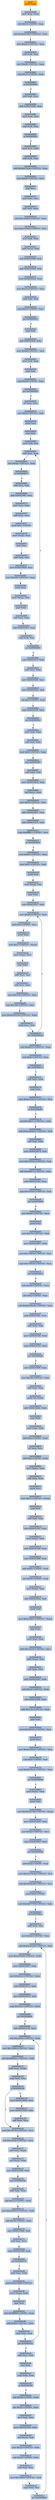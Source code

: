 digraph G {
node[shape=rectangle,style=filled,fillcolor=lightsteelblue,color=lightsteelblue]
bgcolor="transparent"
a0x0040d8d7pushl_ebp[label="start\npushl %ebp",color="lightgrey",fillcolor="orange"];
a0x0040d8d8movl_esp_ebp[label="0x0040d8d8\nmovl %esp, %ebp"];
a0x0040d8dasubl_0x52UINT8_esp[label="0x0040d8da\nsubl $0x52<UINT8>, %esp"];
a0x0040d8ddsubl_0x4eb37d67UINT32_ecx[label="0x0040d8dd\nsubl $0x4eb37d67<UINT32>, %ecx"];
a0x0040d8e3movl_0xebUINT32_eax[label="0x0040d8e3\nmovl $0xeb<UINT32>, %eax"];
a0x0040d8e8subl_edi_edi[label="0x0040d8e8\nsubl %edi, %edi"];
a0x0040d8eamovl_0x4fUINT32_eax[label="0x0040d8ea\nmovl $0x4f<UINT32>, %eax"];
a0x0040d8efcmpl_0x3cUINT8_eax[label="0x0040d8ef\ncmpl $0x3c<UINT8>, %eax"];
a0x0040d8f2je_0x0040d8e8[label="0x0040d8f2\nje 0x0040d8e8"];
a0x0040d8f4subl_edi_ecx[label="0x0040d8f4\nsubl %edi, %ecx"];
a0x0040d8f6addl_0x004104db_eax[label="0x0040d8f6\naddl 0x004104db, %eax"];
a0x0040d8fcmovl_eax_ecx[label="0x0040d8fc\nmovl %eax, %ecx"];
a0x0040d8fecmpl_edi_eax[label="0x0040d8fe\ncmpl %edi, %eax"];
a0x0040d900je_0x0040d90c[label="0x0040d900\nje 0x0040d90c"];
a0x0040d902movl_ecx_ebx[label="0x0040d902\nmovl %ecx, %ebx"];
a0x0040d904addl_edi_eax[label="0x0040d904\naddl %edi, %eax"];
a0x0040d906addl_0xd6070c0eUINT32_eax[label="0x0040d906\naddl $0xd6070c0e<UINT32>, %eax"];
a0x0040d90cmovl_0x9fUINT32_ecx[label="0x0040d90c\nmovl $0x9f<UINT32>, %ecx"];
a0x0040d911popl_ecx[label="0x0040d911\npopl %ecx"];
a0x0040d912movl_ecx_ecx[label="0x0040d912\nmovl %ecx, %ecx"];
a0x0040d914subl_edi_ebx[label="0x0040d914\nsubl %edi, %ebx"];
a0x0040d916subl_0x191893UINT32_ebx[label="0x0040d916\nsubl $0x191893<UINT32>, %ebx"];
a0x0040d91cmovl_0x410564UINT32_ecx[label="0x0040d91c\nmovl $0x410564<UINT32>, %ecx"];
a0x0040d921movl_edi_ebx[label="0x0040d921\nmovl %edi, %ebx"];
a0x0040d923addl_ecx__edi[label="0x0040d923\naddl (%ecx), %edi"];
a0x0040d925subl_0x00410308_edi[label="0x0040d925\nsubl 0x00410308, %edi"];
a0x0040d92baddl_0x00410562_edi[label="0x0040d92b\naddl 0x00410562, %edi"];
a0x0040d931movl_0x004103cd_eax[label="0x0040d931\nmovl 0x004103cd, %eax"];
a0x0040d936movl_0x10UINT32_ecx[label="0x0040d936\nmovl $0x10<UINT32>, %ecx"];
a0x0040d93baddl_edi_edi[label="0x0040d93b\naddl %edi, %edi"];
a0x0040d93dcmpl_0x10UINT8_ecx[label="0x0040d93d\ncmpl $0x10<UINT8>, %ecx"];
a0x0040d940jne_0x0040d931[label="0x0040d940\njne 0x0040d931"];
a0x0040d942popl_edi[label="0x0040d942\npopl %edi"];
a0x0040d943addl_0x0041063f_ebx[label="0x0040d943\naddl 0x0041063f, %ebx"];
a0x0040d949movl_0x48UINT32_ecx[label="0x0040d949\nmovl $0x48<UINT32>, %ecx"];
a0x0040d94emovl_edi_eax[label="0x0040d94e\nmovl %edi, %eax"];
a0x0040d950popl_edi[label="0x0040d950\npopl %edi"];
a0x0040d951cmpl_0x48UINT8_ecx[label="0x0040d951\ncmpl $0x48<UINT8>, %ecx"];
a0x0040d954jne_0x0040d949[label="0x0040d954\njne 0x0040d949"];
a0x0040d956orl_eax_ecx[label="0x0040d956\norl %eax, %ecx"];
a0x0040d958movl_0x9UINT32_edi[label="0x0040d958\nmovl $0x9<UINT32>, %edi"];
a0x0040d95dpushl_edi[label="0x0040d95d\npushl %edi"];
a0x0040d95epopl_edi[label="0x0040d95e\npopl %edi"];
a0x0040d95fmovl_edi_esi[label="0x0040d95f\nmovl %edi, %esi"];
a0x0040d961subl_ecx_eax[label="0x0040d961\nsubl %ecx, %eax"];
a0x0040d963testl_0xbcUINT32_edi[label="0x0040d963\ntestl $0xbc<UINT32>, %edi"];
a0x0040d969je_0x0040d975[label="0x0040d969\nje 0x0040d975"];
a0x0040d96baddl_ecx_edi[label="0x0040d96b\naddl %ecx, %edi"];
a0x0040d96daddl_0x004104fe_ecx[label="0x0040d96d\naddl 0x004104fe, %ecx"];
a0x0040d973movl_ecx_eax[label="0x0040d973\nmovl %ecx, %eax"];
a0x0040d975addl_ebx_ecx[label="0x0040d975\naddl %ebx, %ecx"];
a0x0040d977pushl_0x1UINT8[label="0x0040d977\npushl $0x1<UINT8>"];
a0x0040d979movl_esp__eax[label="0x0040d979\nmovl (%esp), %eax"];
a0x0040d97cpopl_eax[label="0x0040d97c\npopl %eax"];
a0x0040d97daddl_eax_esi[label="0x0040d97d\naddl %eax, %esi"];
a0x0040d97fmovl_0x00410469_ecx[label="0x0040d97f\nmovl 0x00410469, %ecx"];
a0x0040d985movl_0x205UINT32_eax[label="0x0040d985\nmovl $0x205<UINT32>, %eax"];
a0x0040d98apushl_eax[label="0x0040d98a\npushl %eax"];
a0x0040d98bmovl_esp__edi[label="0x0040d98b\nmovl (%esp), %edi"];
a0x0040d98epopl_ebx[label="0x0040d98e\npopl %ebx"];
a0x0040d98fsubl_ecx_eax[label="0x0040d98f\nsubl %ecx, %eax"];
a0x0040d991addl_0x0041041f_eax[label="0x0040d991\naddl 0x0041041f, %eax"];
a0x0040d997cmpl_edi_esi[label="0x0040d997\ncmpl %edi, %esi"];
a0x0040d999jne_0x0040d961[label="0x0040d999\njne 0x0040d961"];
a0x0040d99bsubl_0x0041057f_edi[label="0x0040d99b\nsubl 0x0041057f, %edi"];
a0x0040d9a1subl_ecx_ebx[label="0x0040d9a1\nsubl %ecx, %ebx"];
a0x0040d9a3movl_0x004102f4_ecx[label="0x0040d9a3\nmovl 0x004102f4, %ecx"];
a0x0040d9a9movl_0x0041052e_edi[label="0x0040d9a9\nmovl 0x0041052e, %edi"];
a0x0040d9afroll_0xeUINT8_edi[label="0x0040d9af\nroll $0xe<UINT8>, %edi"];
a0x0040d9b2cmpl_0x004102f4_ecx[label="0x0040d9b2\ncmpl 0x004102f4, %ecx"];
a0x0040d9b8jne_0x0040d9a3[label="0x0040d9b8\njne 0x0040d9a3"];
a0x0040d9bamovl_edi_ebx[label="0x0040d9ba\nmovl %edi, %ebx"];
a0x0040d9bcsubl_edi_ebx[label="0x0040d9bc\nsubl %edi, %ebx"];
a0x0040d9betestl_0xfUINT32_ebx[label="0x0040d9be\ntestl $0xf<UINT32>, %ebx"];
a0x0040d9c4jmp_0x0040d9f7[label="0x0040d9c4\njmp 0x0040d9f7"];
a0x0040d9f7subl_ebx_edi[label="0x0040d9f7\nsubl %ebx, %edi"];
a0x0040d9f9movl_0x00410629_eax[label="0x0040d9f9\nmovl 0x00410629, %eax"];
a0x0040d9feleal_ecx__eax[label="0x0040d9fe\nleal (%ecx), %eax"];
a0x0040da00movl_0x8UINT32_ecx[label="0x0040da00\nmovl $0x8<UINT32>, %ecx"];
a0x0040da05addl_0x004104b7_eax[label="0x0040da05\naddl 0x004104b7, %eax"];
a0x0040da0bsubl_0x00410325_edi[label="0x0040da0b\nsubl 0x00410325, %edi"];
a0x0040da11cmpl_0xffffffc1UINT8_ecx[label="0x0040da11\ncmpl $0xffffffc1<UINT8>, %ecx"];
a0x0040da14je_0x0040da00[label="0x0040da14\nje 0x0040da00"];
a0x0040da16movl_0xb5UINT32_eax[label="0x0040da16\nmovl $0xb5<UINT32>, %eax"];
a0x0040da1bmovl_0x1UINT32_edi[label="0x0040da1b\nmovl $0x1<UINT32>, %edi"];
a0x0040da20pushl_edi[label="0x0040da20\npushl %edi"];
a0x0040da21movl_esp__esi[label="0x0040da21\nmovl (%esp), %esi"];
a0x0040da24popl_eax[label="0x0040da24\npopl %eax"];
a0x0040da25subl_0x004103a7_edi[label="0x0040da25\nsubl 0x004103a7, %edi"];
a0x0040da2bmovl_0xd0UINT32_edi[label="0x0040da2b\nmovl $0xd0<UINT32>, %edi"];
a0x0040da30addl_0xdUINT8_ecx[label="0x0040da30\naddl $0xd<UINT8>, %ecx"];
a0x0040da33pushl_eax[label="0x0040da33\npushl %eax"];
a0x0040da34movl_0x1UINT32_esp_[label="0x0040da34\nmovl $0x1<UINT32>, (%esp)"];
a0x0040da3bmovl_esp__ecx[label="0x0040da3b\nmovl (%esp), %ecx"];
a0x0040da3epopl_ebx[label="0x0040da3e\npopl %ebx"];
a0x0040da3faddl_ecx_esi[label="0x0040da3f\naddl %ecx, %esi"];
a0x0040da41subl_ecx_eax[label="0x0040da41\nsubl %ecx, %eax"];
a0x0040da43movl_0x378UINT32_ecx[label="0x0040da43\nmovl $0x378<UINT32>, %ecx"];
a0x0040da48subl_0x14bUINT32_ecx[label="0x0040da48\nsubl $0x14b<UINT32>, %ecx"];
a0x0040da4emovl_0xa91b5236UINT32_ebx[label="0x0040da4e\nmovl $0xa91b5236<UINT32>, %ebx"];
a0x0040da53cmpl_ecx_esi[label="0x0040da53\ncmpl %ecx, %esi"];
a0x0040da55jne_0x0040da2b[label="0x0040da55\njne 0x0040da2b"];
a0x0040da57subl_0xd837cUINT32_eax[label="0x0040da57\nsubl $0xd837c<UINT32>, %eax"];
a0x0040da5dtestl_0xbUINT32_ecx[label="0x0040da5d\ntestl $0xb<UINT32>, %ecx"];
a0x0040da63jne_0x0040da72[label="0x0040da63\njne 0x0040da72"];
a0x0040da72subl_ebx_ebx[label="0x0040da72\nsubl %ebx, %ebx"];
a0x0040da74popl_eax[label="0x0040da74\npopl %eax"];
a0x0040da75cmpl_0xda1f343eUINT32_ecx[label="0x0040da75\ncmpl $0xda1f343e<UINT32>, %ecx"];
a0x0040da7bja_0x0040da89[label="0x0040da7b\nja 0x0040da89"];
a0x0040da7dsubl_0x3dfe7cUINT32_ebx[label="0x0040da7d\nsubl $0x3dfe7c<UINT32>, %ebx"];
a0x0040da83addl_0xa5a0ab41UINT32_edi[label="0x0040da83\naddl $0xa5a0ab41<UINT32>, %edi"];
a0x0040da89subl_edi_ebx[label="0x0040da89\nsubl %edi, %ebx"];
a0x0040da8bmovl_0x00410674_edi[label="0x0040da8b\nmovl 0x00410674, %edi"];
a0x0040da91movl_0x1955d3UINT32_edi[label="0x0040da91\nmovl $0x1955d3<UINT32>, %edi"];
a0x0040da96addl_0x48fb12UINT32_ebx[label="0x0040da96\naddl $0x48fb12<UINT32>, %ebx"];
a0x0040da9csubl_0x004103d2_eax[label="0x0040da9c\nsubl 0x004103d2, %eax"];
a0x0040daa2cmpl_0x1955d3UINT32_edi[label="0x0040daa2\ncmpl $0x1955d3<UINT32>, %edi"];
a0x0040daa8jne_0x0040da8b[label="0x0040daa8\njne 0x0040da8b"];
a0x0040daaamovl_0xb8UINT32_eax[label="0x0040daaa\nmovl $0xb8<UINT32>, %eax"];
a0x0040daafpushl_eax[label="0x0040daaf\npushl %eax"];
a0x0040dab0movl_0x78UINT32_edi[label="0x0040dab0\nmovl $0x78<UINT32>, %edi"];
a0x0040dab5movl_0x00410607_ebx[label="0x0040dab5\nmovl 0x00410607, %ebx"];
a0x0040dabbmovl_0x378630UINT32_ecx[label="0x0040dabb\nmovl $0x378630<UINT32>, %ecx"];
a0x0040dac0cmpl_0x378630UINT32_ecx[label="0x0040dac0\ncmpl $0x378630<UINT32>, %ecx"];
a0x0040dac6jne_0x0040dab5[label="0x0040dac6\njne 0x0040dab5"];
a0x0040dac8subl_0x99UINT32_ecx[label="0x0040dac8\nsubl $0x99<UINT32>, %ecx"];
a0x0040daceshrl_0xaUINT8_ebx[label="0x0040dace\nshrl $0xa<UINT8>, %ebx"];
a0x0040dad1subl_0x85030a06UINT32_eax[label="0x0040dad1\nsubl $0x85030a06<UINT32>, %eax"];
a0x0040dad7addl_0x0041030a_eax[label="0x0040dad7\naddl 0x0041030a, %eax"];
a0x0040daddaddl_ebx_edi[label="0x0040dadd\naddl %ebx, %edi"];
a0x0040dadfmovl_0x00410330_ebx[label="0x0040dadf\nmovl 0x00410330, %ebx"];
a0x0040dae5cmpl_0x00410330_ebx[label="0x0040dae5\ncmpl 0x00410330, %ebx"];
a0x0040daebjne_0x0040dadf[label="0x0040daeb\njne 0x0040dadf"];
a0x0040daedsubl_0x00410369_ebx[label="0x0040daed\nsubl 0x00410369, %ebx"];
a0x0040daf3movl_0x30UINT32_edx[label="0x0040daf3\nmovl $0x30<UINT32>, %edx"];
a0x0040daf8addl_eax_eax[label="0x0040daf8\naddl %eax, %eax"];
a0x0040dafapushl_fs_edx_[label="0x0040dafa\npushl %fs:(%edx)"];
a0x0040dafdaddl_0x0041060e_ebx[label="0x0040dafd\naddl 0x0041060e, %ebx"];
a0x0040db03popl_edx[label="0x0040db03\npopl %edx"];
a0x0040db04movl_eax_ebx[label="0x0040db04\nmovl %eax, %ebx"];
a0x0040db06addl_0xaUINT8_edx[label="0x0040db06\naddl $0xa<UINT8>, %edx"];
a0x0040db09orl_ecx_ecx[label="0x0040db09\norl %ecx, %ecx"];
a0x0040db0baddl_0x2UINT8_edx[label="0x0040db0b\naddl $0x2<UINT8>, %edx"];
a0x0040db0emovl_edx__edx[label="0x0040db0e\nmovl (%edx), %edx"];
a0x0040db10subl_ebx_eax[label="0x0040db10\nsubl %ebx, %eax"];
a0x0040db12pushl_ecx[label="0x0040db12\npushl %ecx"];
a0x0040db13movl_0x1cUINT32_esp_[label="0x0040db13\nmovl $0x1c<UINT32>, (%esp)"];
a0x0040db1apopl_edi[label="0x0040db1a\npopl %edi"];
a0x0040db1baddl_edi_edx[label="0x0040db1b\naddl %edi, %edx"];
a0x0040db1dsubl_0x00410342_eax[label="0x0040db1d\nsubl 0x00410342, %eax"];
a0x0040db23movl_edx__edx[label="0x0040db23\nmovl (%edx), %edx"];
a0x0040db25addl_0x00410300_eax[label="0x0040db25\naddl 0x00410300, %eax"];
a0x0040db2bsubl_0x00410468_ebx[label="0x0040db2b\nsubl 0x00410468, %ebx"];
a0x0040db31addl_0x6eUINT8_edx[label="0x0040db31\naddl $0x6e<UINT8>, %edx"];
a0x0040db34subl_0x66UINT8_edx[label="0x0040db34\nsubl $0x66<UINT8>, %edx"];
a0x0040db37movl_edx__edx[label="0x0040db37\nmovl (%edx), %edx"];
a0x0040db39addl_0x0041042a_edi[label="0x0040db39\naddl 0x0041042a, %edi"];
a0x0040db3fpushl_edi[label="0x0040db3f\npushl %edi"];
a0x0040db40movl_0x4104b7UINT32_esp_[label="0x0040db40\nmovl $0x4104b7<UINT32>, (%esp)"];
a0x0040db47popl_eax[label="0x0040db47\npopl %eax"];
a0x0040db48movl_eax_eax[label="0x0040db48\nmovl %eax, %eax"];
a0x0040db4aaddl_0x1f2a5fUINT32_ecx[label="0x0040db4a\naddl $0x1f2a5f<UINT32>, %ecx"];
a0x0040db50addl_eax__edi[label="0x0040db50\naddl (%eax), %edi"];
a0x0040db52subl_ebx_ecx[label="0x0040db52\nsubl %ebx, %ecx"];
a0x0040db54addl_0x00410365_ebx[label="0x0040db54\naddl 0x00410365, %ebx"];
a0x0040db5asubl_0xc8UINT32_edx[label="0x0040db5a\nsubl $0xc8<UINT32>, %edx"];
a0x0040db60subl_0x004104f8_ebx[label="0x0040db60\nsubl 0x004104f8, %ebx"];
a0x0040db66addl_0x13aUINT32_edx[label="0x0040db66\naddl $0x13a<UINT32>, %edx"];
a0x0040db6cpopl_eax[label="0x0040db6c\npopl %eax"];
a0x0040db6dmovl_0x2904f3UINT32_ecx[label="0x0040db6d\nmovl $0x2904f3<UINT32>, %ecx"];
a0x0040db72pushl_ecx[label="0x0040db72\npushl %ecx"];
a0x0040db73movl_0xbf165e2cUINT32_eax[label="0x0040db73\nmovl $0xbf165e2c<UINT32>, %eax"];
a0x0040db78subl_0x0UINT8_edi[label="0x0040db78\nsubl $0x0<UINT8>, %edi"];
a0x0040db7bcmpl_0xbf165e2cUINT32_eax[label="0x0040db7b\ncmpl $0xbf165e2c<UINT32>, %eax"];
a0x0040db81jne_0x0040db6d[label="0x0040db81\njne 0x0040db6d"];
a0x0040db83movl_edx__edx[label="0x0040db83\nmovl (%edx), %edx"];
a0x0040db85pushl_ebx[label="0x0040db85\npushl %ebx"];
a0x0040db86movl_0x6bcb3796UINT32_esp_[label="0x0040db86\nmovl $0x6bcb3796<UINT32>, (%esp)"];
a0x0040db8dmovl_0x004104e0_ebx[label="0x0040db8d\nmovl 0x004104e0, %ebx"];
a0x0040db93movl_0xb3UINT32_ecx[label="0x0040db93\nmovl $0xb3<UINT32>, %ecx"];
a0x0040db98cmpl_0x004104e0_ebx[label="0x0040db98\ncmpl 0x004104e0, %ebx"];
a0x0040db9ejne_0x0040db8d[label="0x0040db9e\njne 0x0040db8d"];
a0x0040dba0addl_0x4eUINT8_edi[label="0x0040dba0\naddl $0x4e<UINT8>, %edi"];
a0x0040dba3movl_0x1bc74eddUINT32_esi[label="0x0040dba3\nmovl $0x1bc74edd<UINT32>, %esi"];
a0x0040dba8subl_0x28efae06UINT32_esi[label="0x0040dba8\nsubl $0x28efae06<UINT32>, %esi"];
a0x0040dbaepushl_0xdUINT8[label="0x0040dbae\npushl $0xd<UINT8>"];
a0x0040dbb0testl_0x2b87770fUINT32_ebx[label="0x0040dbb0\ntestl $0x2b87770f<UINT32>, %ebx"];
a0x0040dbb6jg_0x0040dbca[label="0x0040dbb6\njg 0x0040dbca"];
a0x0040dbcaaddl_edx_esi[label="0x0040dbca\naddl %edx, %esi"];
a0x0040dbccmovl_0xb4UINT32_eax[label="0x0040dbcc\nmovl $0xb4<UINT32>, %eax"];
a0x0040dbd1addl_0xb0ca4194UINT32_edi[label="0x0040dbd1\naddl $0xb0ca4194<UINT32>, %edi"];
a0x0040dbd7movl_0x4102e8UINT32_edx[label="0x0040dbd7\nmovl $0x4102e8<UINT32>, %edx"];
a0x0040dbdcmovl_0x00410627_ebx[label="0x0040dbdc\nmovl 0x00410627, %ebx"];
a0x0040dbe2movl_0x41a1UINT32_ebx[label="0x0040dbe2\nmovl $0x41a1<UINT32>, %ebx"];
a0x0040dbe7subl_0x00410572_edi[label="0x0040dbe7\nsubl 0x00410572, %edi"];
a0x0040dbedmovl_0x00410433_edi[label="0x0040dbed\nmovl 0x00410433, %edi"];
a0x0040dbf3cmpl_0x41a1UINT32_ebx[label="0x0040dbf3\ncmpl $0x41a1<UINT32>, %ebx"];
a0x0040dbf9jne_0x0040dbdc[label="0x0040dbf9\njne 0x0040dbdc"];
a0x0040dbfbsubl_0x00410530_eax[label="0x0040dbfb\nsubl 0x00410530, %eax"];
a0x0040dc01subl_0xad2b6UINT32_ebx[label="0x0040dc01\nsubl $0xad2b6<UINT32>, %ebx"];
a0x0040dc07movl_0x7e090UINT32_eax[label="0x0040dc07\nmovl $0x7e090<UINT32>, %eax"];
a0x0040dc0csubl_0x4ff05fe1UINT32_edi[label="0x0040dc0c\nsubl $0x4ff05fe1<UINT32>, %edi"];
a0x0040dc12addl_eax_edx_[label="0x0040dc12\naddl %eax, (%edx)"];
a0x0040dc14cmpl_edi_ecx[label="0x0040dc14\ncmpl %edi, %ecx"];
a0x0040dc16jl_0x0040dc26[label="0x0040dc16\njl 0x0040dc26"];
a0x0040dc26movl_0x39730UINT32_ecx[label="0x0040dc26\nmovl $0x39730<UINT32>, %ecx"];
a0x0040dc2bsubl_0x1bcdbUINT32_ecx[label="0x0040dc2b\nsubl $0x1bcdb<UINT32>, %ecx"];
a0x0040dc31subl_ecx_edx_[label="0x0040dc31\nsubl %ecx, (%edx)"];
a0x0040dc33leal_ecx__ebx[label="0x0040dc33\nleal (%ecx), %ebx"];
a0x0040dc35movl_0x004102fd_edi[label="0x0040dc35\nmovl 0x004102fd, %edi"];
a0x0040dc3bjmp_0x0040dc6b[label="0x0040dc3b\njmp 0x0040dc6b"];
a0x0040dc6baddl_eax_eax[label="0x0040dc6b\naddl %eax, %eax"];
a0x0040dc6daddl_0x3aUINT8_edx[label="0x0040dc6d\naddl $0x3a<UINT8>, %edx"];
a0x0040dc70movl_0x290453UINT32_edi[label="0x0040dc70\nmovl $0x290453<UINT32>, %edi"];
a0x0040dc75subl_0x36UINT8_edx[label="0x0040dc75\nsubl $0x36<UINT8>, %edx"];
a0x0040dc78movl_0x004103b8_edi[label="0x0040dc78\nmovl 0x004103b8, %edi"];
a0x0040dc7exorl_ecx_ecx[label="0x0040dc7e\nxorl %ecx, %ecx"];
a0x0040dc80cmpl_0x004103b8_edi[label="0x0040dc80\ncmpl 0x004103b8, %edi"];
a0x0040dc86jne_0x0040dc78[label="0x0040dc86\njne 0x0040dc78"];
a0x0040dc88subl_eax_ebx[label="0x0040dc88\nsubl %eax, %ebx"];
a0x0040dc8apushl_0x410680UINT32[label="0x0040dc8a\npushl $0x410680<UINT32>"];
a0x0040dc8fmovl_esp__ebx[label="0x0040dc8f\nmovl (%esp), %ebx"];
a0x0040dc92popl_edi[label="0x0040dc92\npopl %edi"];
a0x0040dc93shrl_0xffffff98UINT8_eax[label="0x0040dc93\nshrl $0xffffff98<UINT8>, %eax"];
a0x0040dc96addl_0xbfUINT32_eax[label="0x0040dc96\naddl $0xbf<UINT32>, %eax"];
a0x0040dc9ccmpl_ebx_edx[label="0x0040dc9c\ncmpl %ebx, %edx"];
a0x0040dc9ejne_0x0040dc01[label="0x0040dc9e\njne 0x0040dc01"];
a0x0040dc18movl_0x0041060b_ecx[label="0x0040dc18\nmovl 0x0041060b, %ecx"];
a0x0040dc1emovl_0x00410590_ebx[label="0x0040dc1e\nmovl 0x00410590, %ebx"];
a0x0040dc24addl_eax_ecx[label="0x0040dc24\naddl %eax, %ecx"];
a0x0040dca4addl_ecx_ecx[label="0x0040dca4\naddl %ecx, %ecx"];
a0x0040dca6decl_esi[label="0x0040dca6\ndecl %esi"];
a0x0040dca7cmpl_ebx_eax[label="0x0040dca7\ncmpl %ebx, %eax"];
a0x0040dca9ja_0x0040dcb9[label="0x0040dca9\nja 0x0040dcb9"];
a0x0040dcabsubl_0x68UINT8_ebx[label="0x0040dcab\nsubl $0x68<UINT8>, %ebx"];
a0x0040dcaeshrl_0x42UINT8_ebx[label="0x0040dcae\nshrl $0x42<UINT8>, %ebx"];
a0x0040dcb1movl_edi_eax[label="0x0040dcb1\nmovl %edi, %eax"];
a0x0040dcb3movl_0x0041034d_ebx[label="0x0040dcb3\nmovl 0x0041034d, %ebx"];
a0x0040dcb9leal_ecx__edi[label="0x0040dcb9\nleal (%ecx), %edi"];
a0x0040dcbbmovl_0x22UINT32_ebx[label="0x0040dcbb\nmovl $0x22<UINT32>, %ebx"];
a0x0040dcc0subl_0x22UINT8_ebx[label="0x0040dcc0\nsubl $0x22<UINT8>, %ebx"];
a0x0040dcc3subl_edi_eax[label="0x0040dcc3\nsubl %edi, %eax"];
a0x0040dcc5movl_0x19464UINT32_edi[label="0x0040dcc5\nmovl $0x19464<UINT32>, %edi"];
a0x0040dccacmpl_ebx_esi[label="0x0040dcca\ncmpl %ebx, %esi"];
a0x0040dcccjne_0x0040dbd1[label="0x0040dccc\njne 0x0040dbd1"];
a0x0040d8d7pushl_ebp -> a0x0040d8d8movl_esp_ebp [color="#000000"];
a0x0040d8d8movl_esp_ebp -> a0x0040d8dasubl_0x52UINT8_esp [color="#000000"];
a0x0040d8dasubl_0x52UINT8_esp -> a0x0040d8ddsubl_0x4eb37d67UINT32_ecx [color="#000000"];
a0x0040d8ddsubl_0x4eb37d67UINT32_ecx -> a0x0040d8e3movl_0xebUINT32_eax [color="#000000"];
a0x0040d8e3movl_0xebUINT32_eax -> a0x0040d8e8subl_edi_edi [color="#000000"];
a0x0040d8e8subl_edi_edi -> a0x0040d8eamovl_0x4fUINT32_eax [color="#000000"];
a0x0040d8eamovl_0x4fUINT32_eax -> a0x0040d8efcmpl_0x3cUINT8_eax [color="#000000"];
a0x0040d8efcmpl_0x3cUINT8_eax -> a0x0040d8f2je_0x0040d8e8 [color="#000000"];
a0x0040d8f2je_0x0040d8e8 -> a0x0040d8f4subl_edi_ecx [color="#000000",label="F"];
a0x0040d8f4subl_edi_ecx -> a0x0040d8f6addl_0x004104db_eax [color="#000000"];
a0x0040d8f6addl_0x004104db_eax -> a0x0040d8fcmovl_eax_ecx [color="#000000"];
a0x0040d8fcmovl_eax_ecx -> a0x0040d8fecmpl_edi_eax [color="#000000"];
a0x0040d8fecmpl_edi_eax -> a0x0040d900je_0x0040d90c [color="#000000"];
a0x0040d900je_0x0040d90c -> a0x0040d902movl_ecx_ebx [color="#000000",label="F"];
a0x0040d902movl_ecx_ebx -> a0x0040d904addl_edi_eax [color="#000000"];
a0x0040d904addl_edi_eax -> a0x0040d906addl_0xd6070c0eUINT32_eax [color="#000000"];
a0x0040d906addl_0xd6070c0eUINT32_eax -> a0x0040d90cmovl_0x9fUINT32_ecx [color="#000000"];
a0x0040d90cmovl_0x9fUINT32_ecx -> a0x0040d911popl_ecx [color="#000000"];
a0x0040d911popl_ecx -> a0x0040d912movl_ecx_ecx [color="#000000"];
a0x0040d912movl_ecx_ecx -> a0x0040d914subl_edi_ebx [color="#000000"];
a0x0040d914subl_edi_ebx -> a0x0040d916subl_0x191893UINT32_ebx [color="#000000"];
a0x0040d916subl_0x191893UINT32_ebx -> a0x0040d91cmovl_0x410564UINT32_ecx [color="#000000"];
a0x0040d91cmovl_0x410564UINT32_ecx -> a0x0040d921movl_edi_ebx [color="#000000"];
a0x0040d921movl_edi_ebx -> a0x0040d923addl_ecx__edi [color="#000000"];
a0x0040d923addl_ecx__edi -> a0x0040d925subl_0x00410308_edi [color="#000000"];
a0x0040d925subl_0x00410308_edi -> a0x0040d92baddl_0x00410562_edi [color="#000000"];
a0x0040d92baddl_0x00410562_edi -> a0x0040d931movl_0x004103cd_eax [color="#000000"];
a0x0040d931movl_0x004103cd_eax -> a0x0040d936movl_0x10UINT32_ecx [color="#000000"];
a0x0040d936movl_0x10UINT32_ecx -> a0x0040d93baddl_edi_edi [color="#000000"];
a0x0040d93baddl_edi_edi -> a0x0040d93dcmpl_0x10UINT8_ecx [color="#000000"];
a0x0040d93dcmpl_0x10UINT8_ecx -> a0x0040d940jne_0x0040d931 [color="#000000"];
a0x0040d940jne_0x0040d931 -> a0x0040d942popl_edi [color="#000000",label="F"];
a0x0040d942popl_edi -> a0x0040d943addl_0x0041063f_ebx [color="#000000"];
a0x0040d943addl_0x0041063f_ebx -> a0x0040d949movl_0x48UINT32_ecx [color="#000000"];
a0x0040d949movl_0x48UINT32_ecx -> a0x0040d94emovl_edi_eax [color="#000000"];
a0x0040d94emovl_edi_eax -> a0x0040d950popl_edi [color="#000000"];
a0x0040d950popl_edi -> a0x0040d951cmpl_0x48UINT8_ecx [color="#000000"];
a0x0040d951cmpl_0x48UINT8_ecx -> a0x0040d954jne_0x0040d949 [color="#000000"];
a0x0040d954jne_0x0040d949 -> a0x0040d956orl_eax_ecx [color="#000000",label="F"];
a0x0040d956orl_eax_ecx -> a0x0040d958movl_0x9UINT32_edi [color="#000000"];
a0x0040d958movl_0x9UINT32_edi -> a0x0040d95dpushl_edi [color="#000000"];
a0x0040d95dpushl_edi -> a0x0040d95epopl_edi [color="#000000"];
a0x0040d95epopl_edi -> a0x0040d95fmovl_edi_esi [color="#000000"];
a0x0040d95fmovl_edi_esi -> a0x0040d961subl_ecx_eax [color="#000000"];
a0x0040d961subl_ecx_eax -> a0x0040d963testl_0xbcUINT32_edi [color="#000000"];
a0x0040d963testl_0xbcUINT32_edi -> a0x0040d969je_0x0040d975 [color="#000000"];
a0x0040d969je_0x0040d975 -> a0x0040d96baddl_ecx_edi [color="#000000",label="F"];
a0x0040d96baddl_ecx_edi -> a0x0040d96daddl_0x004104fe_ecx [color="#000000"];
a0x0040d96daddl_0x004104fe_ecx -> a0x0040d973movl_ecx_eax [color="#000000"];
a0x0040d973movl_ecx_eax -> a0x0040d975addl_ebx_ecx [color="#000000"];
a0x0040d975addl_ebx_ecx -> a0x0040d977pushl_0x1UINT8 [color="#000000"];
a0x0040d977pushl_0x1UINT8 -> a0x0040d979movl_esp__eax [color="#000000"];
a0x0040d979movl_esp__eax -> a0x0040d97cpopl_eax [color="#000000"];
a0x0040d97cpopl_eax -> a0x0040d97daddl_eax_esi [color="#000000"];
a0x0040d97daddl_eax_esi -> a0x0040d97fmovl_0x00410469_ecx [color="#000000"];
a0x0040d97fmovl_0x00410469_ecx -> a0x0040d985movl_0x205UINT32_eax [color="#000000"];
a0x0040d985movl_0x205UINT32_eax -> a0x0040d98apushl_eax [color="#000000"];
a0x0040d98apushl_eax -> a0x0040d98bmovl_esp__edi [color="#000000"];
a0x0040d98bmovl_esp__edi -> a0x0040d98epopl_ebx [color="#000000"];
a0x0040d98epopl_ebx -> a0x0040d98fsubl_ecx_eax [color="#000000"];
a0x0040d98fsubl_ecx_eax -> a0x0040d991addl_0x0041041f_eax [color="#000000"];
a0x0040d991addl_0x0041041f_eax -> a0x0040d997cmpl_edi_esi [color="#000000"];
a0x0040d997cmpl_edi_esi -> a0x0040d999jne_0x0040d961 [color="#000000"];
a0x0040d999jne_0x0040d961 -> a0x0040d961subl_ecx_eax [color="#000000",label="T"];
a0x0040d999jne_0x0040d961 -> a0x0040d99bsubl_0x0041057f_edi [color="#000000",label="F"];
a0x0040d99bsubl_0x0041057f_edi -> a0x0040d9a1subl_ecx_ebx [color="#000000"];
a0x0040d9a1subl_ecx_ebx -> a0x0040d9a3movl_0x004102f4_ecx [color="#000000"];
a0x0040d9a3movl_0x004102f4_ecx -> a0x0040d9a9movl_0x0041052e_edi [color="#000000"];
a0x0040d9a9movl_0x0041052e_edi -> a0x0040d9afroll_0xeUINT8_edi [color="#000000"];
a0x0040d9afroll_0xeUINT8_edi -> a0x0040d9b2cmpl_0x004102f4_ecx [color="#000000"];
a0x0040d9b2cmpl_0x004102f4_ecx -> a0x0040d9b8jne_0x0040d9a3 [color="#000000"];
a0x0040d9b8jne_0x0040d9a3 -> a0x0040d9bamovl_edi_ebx [color="#000000",label="F"];
a0x0040d9bamovl_edi_ebx -> a0x0040d9bcsubl_edi_ebx [color="#000000"];
a0x0040d9bcsubl_edi_ebx -> a0x0040d9betestl_0xfUINT32_ebx [color="#000000"];
a0x0040d9betestl_0xfUINT32_ebx -> a0x0040d9c4jmp_0x0040d9f7 [color="#000000"];
a0x0040d9c4jmp_0x0040d9f7 -> a0x0040d9f7subl_ebx_edi [color="#000000"];
a0x0040d9f7subl_ebx_edi -> a0x0040d9f9movl_0x00410629_eax [color="#000000"];
a0x0040d9f9movl_0x00410629_eax -> a0x0040d9feleal_ecx__eax [color="#000000"];
a0x0040d9feleal_ecx__eax -> a0x0040da00movl_0x8UINT32_ecx [color="#000000"];
a0x0040da00movl_0x8UINT32_ecx -> a0x0040da05addl_0x004104b7_eax [color="#000000"];
a0x0040da05addl_0x004104b7_eax -> a0x0040da0bsubl_0x00410325_edi [color="#000000"];
a0x0040da0bsubl_0x00410325_edi -> a0x0040da11cmpl_0xffffffc1UINT8_ecx [color="#000000"];
a0x0040da11cmpl_0xffffffc1UINT8_ecx -> a0x0040da14je_0x0040da00 [color="#000000"];
a0x0040da14je_0x0040da00 -> a0x0040da16movl_0xb5UINT32_eax [color="#000000",label="F"];
a0x0040da16movl_0xb5UINT32_eax -> a0x0040da1bmovl_0x1UINT32_edi [color="#000000"];
a0x0040da1bmovl_0x1UINT32_edi -> a0x0040da20pushl_edi [color="#000000"];
a0x0040da20pushl_edi -> a0x0040da21movl_esp__esi [color="#000000"];
a0x0040da21movl_esp__esi -> a0x0040da24popl_eax [color="#000000"];
a0x0040da24popl_eax -> a0x0040da25subl_0x004103a7_edi [color="#000000"];
a0x0040da25subl_0x004103a7_edi -> a0x0040da2bmovl_0xd0UINT32_edi [color="#000000"];
a0x0040da2bmovl_0xd0UINT32_edi -> a0x0040da30addl_0xdUINT8_ecx [color="#000000"];
a0x0040da30addl_0xdUINT8_ecx -> a0x0040da33pushl_eax [color="#000000"];
a0x0040da33pushl_eax -> a0x0040da34movl_0x1UINT32_esp_ [color="#000000"];
a0x0040da34movl_0x1UINT32_esp_ -> a0x0040da3bmovl_esp__ecx [color="#000000"];
a0x0040da3bmovl_esp__ecx -> a0x0040da3epopl_ebx [color="#000000"];
a0x0040da3epopl_ebx -> a0x0040da3faddl_ecx_esi [color="#000000"];
a0x0040da3faddl_ecx_esi -> a0x0040da41subl_ecx_eax [color="#000000"];
a0x0040da41subl_ecx_eax -> a0x0040da43movl_0x378UINT32_ecx [color="#000000"];
a0x0040da43movl_0x378UINT32_ecx -> a0x0040da48subl_0x14bUINT32_ecx [color="#000000"];
a0x0040da48subl_0x14bUINT32_ecx -> a0x0040da4emovl_0xa91b5236UINT32_ebx [color="#000000"];
a0x0040da4emovl_0xa91b5236UINT32_ebx -> a0x0040da53cmpl_ecx_esi [color="#000000"];
a0x0040da53cmpl_ecx_esi -> a0x0040da55jne_0x0040da2b [color="#000000"];
a0x0040da55jne_0x0040da2b -> a0x0040da2bmovl_0xd0UINT32_edi [color="#000000",label="T"];
a0x0040da55jne_0x0040da2b -> a0x0040da57subl_0xd837cUINT32_eax [color="#000000",label="F"];
a0x0040da57subl_0xd837cUINT32_eax -> a0x0040da5dtestl_0xbUINT32_ecx [color="#000000"];
a0x0040da5dtestl_0xbUINT32_ecx -> a0x0040da63jne_0x0040da72 [color="#000000"];
a0x0040da63jne_0x0040da72 -> a0x0040da72subl_ebx_ebx [color="#000000",label="T"];
a0x0040da72subl_ebx_ebx -> a0x0040da74popl_eax [color="#000000"];
a0x0040da74popl_eax -> a0x0040da75cmpl_0xda1f343eUINT32_ecx [color="#000000"];
a0x0040da75cmpl_0xda1f343eUINT32_ecx -> a0x0040da7bja_0x0040da89 [color="#000000"];
a0x0040da7bja_0x0040da89 -> a0x0040da7dsubl_0x3dfe7cUINT32_ebx [color="#000000",label="F"];
a0x0040da7dsubl_0x3dfe7cUINT32_ebx -> a0x0040da83addl_0xa5a0ab41UINT32_edi [color="#000000"];
a0x0040da83addl_0xa5a0ab41UINT32_edi -> a0x0040da89subl_edi_ebx [color="#000000"];
a0x0040da89subl_edi_ebx -> a0x0040da8bmovl_0x00410674_edi [color="#000000"];
a0x0040da8bmovl_0x00410674_edi -> a0x0040da91movl_0x1955d3UINT32_edi [color="#000000"];
a0x0040da91movl_0x1955d3UINT32_edi -> a0x0040da96addl_0x48fb12UINT32_ebx [color="#000000"];
a0x0040da96addl_0x48fb12UINT32_ebx -> a0x0040da9csubl_0x004103d2_eax [color="#000000"];
a0x0040da9csubl_0x004103d2_eax -> a0x0040daa2cmpl_0x1955d3UINT32_edi [color="#000000"];
a0x0040daa2cmpl_0x1955d3UINT32_edi -> a0x0040daa8jne_0x0040da8b [color="#000000"];
a0x0040daa8jne_0x0040da8b -> a0x0040daaamovl_0xb8UINT32_eax [color="#000000",label="F"];
a0x0040daaamovl_0xb8UINT32_eax -> a0x0040daafpushl_eax [color="#000000"];
a0x0040daafpushl_eax -> a0x0040dab0movl_0x78UINT32_edi [color="#000000"];
a0x0040dab0movl_0x78UINT32_edi -> a0x0040dab5movl_0x00410607_ebx [color="#000000"];
a0x0040dab5movl_0x00410607_ebx -> a0x0040dabbmovl_0x378630UINT32_ecx [color="#000000"];
a0x0040dabbmovl_0x378630UINT32_ecx -> a0x0040dac0cmpl_0x378630UINT32_ecx [color="#000000"];
a0x0040dac0cmpl_0x378630UINT32_ecx -> a0x0040dac6jne_0x0040dab5 [color="#000000"];
a0x0040dac6jne_0x0040dab5 -> a0x0040dac8subl_0x99UINT32_ecx [color="#000000",label="F"];
a0x0040dac8subl_0x99UINT32_ecx -> a0x0040daceshrl_0xaUINT8_ebx [color="#000000"];
a0x0040daceshrl_0xaUINT8_ebx -> a0x0040dad1subl_0x85030a06UINT32_eax [color="#000000"];
a0x0040dad1subl_0x85030a06UINT32_eax -> a0x0040dad7addl_0x0041030a_eax [color="#000000"];
a0x0040dad7addl_0x0041030a_eax -> a0x0040daddaddl_ebx_edi [color="#000000"];
a0x0040daddaddl_ebx_edi -> a0x0040dadfmovl_0x00410330_ebx [color="#000000"];
a0x0040dadfmovl_0x00410330_ebx -> a0x0040dae5cmpl_0x00410330_ebx [color="#000000"];
a0x0040dae5cmpl_0x00410330_ebx -> a0x0040daebjne_0x0040dadf [color="#000000"];
a0x0040daebjne_0x0040dadf -> a0x0040daedsubl_0x00410369_ebx [color="#000000",label="F"];
a0x0040daedsubl_0x00410369_ebx -> a0x0040daf3movl_0x30UINT32_edx [color="#000000"];
a0x0040daf3movl_0x30UINT32_edx -> a0x0040daf8addl_eax_eax [color="#000000"];
a0x0040daf8addl_eax_eax -> a0x0040dafapushl_fs_edx_ [color="#000000"];
a0x0040dafapushl_fs_edx_ -> a0x0040dafdaddl_0x0041060e_ebx [color="#000000"];
a0x0040dafdaddl_0x0041060e_ebx -> a0x0040db03popl_edx [color="#000000"];
a0x0040db03popl_edx -> a0x0040db04movl_eax_ebx [color="#000000"];
a0x0040db04movl_eax_ebx -> a0x0040db06addl_0xaUINT8_edx [color="#000000"];
a0x0040db06addl_0xaUINT8_edx -> a0x0040db09orl_ecx_ecx [color="#000000"];
a0x0040db09orl_ecx_ecx -> a0x0040db0baddl_0x2UINT8_edx [color="#000000"];
a0x0040db0baddl_0x2UINT8_edx -> a0x0040db0emovl_edx__edx [color="#000000"];
a0x0040db0emovl_edx__edx -> a0x0040db10subl_ebx_eax [color="#000000"];
a0x0040db10subl_ebx_eax -> a0x0040db12pushl_ecx [color="#000000"];
a0x0040db12pushl_ecx -> a0x0040db13movl_0x1cUINT32_esp_ [color="#000000"];
a0x0040db13movl_0x1cUINT32_esp_ -> a0x0040db1apopl_edi [color="#000000"];
a0x0040db1apopl_edi -> a0x0040db1baddl_edi_edx [color="#000000"];
a0x0040db1baddl_edi_edx -> a0x0040db1dsubl_0x00410342_eax [color="#000000"];
a0x0040db1dsubl_0x00410342_eax -> a0x0040db23movl_edx__edx [color="#000000"];
a0x0040db23movl_edx__edx -> a0x0040db25addl_0x00410300_eax [color="#000000"];
a0x0040db25addl_0x00410300_eax -> a0x0040db2bsubl_0x00410468_ebx [color="#000000"];
a0x0040db2bsubl_0x00410468_ebx -> a0x0040db31addl_0x6eUINT8_edx [color="#000000"];
a0x0040db31addl_0x6eUINT8_edx -> a0x0040db34subl_0x66UINT8_edx [color="#000000"];
a0x0040db34subl_0x66UINT8_edx -> a0x0040db37movl_edx__edx [color="#000000"];
a0x0040db37movl_edx__edx -> a0x0040db39addl_0x0041042a_edi [color="#000000"];
a0x0040db39addl_0x0041042a_edi -> a0x0040db3fpushl_edi [color="#000000"];
a0x0040db3fpushl_edi -> a0x0040db40movl_0x4104b7UINT32_esp_ [color="#000000"];
a0x0040db40movl_0x4104b7UINT32_esp_ -> a0x0040db47popl_eax [color="#000000"];
a0x0040db47popl_eax -> a0x0040db48movl_eax_eax [color="#000000"];
a0x0040db48movl_eax_eax -> a0x0040db4aaddl_0x1f2a5fUINT32_ecx [color="#000000"];
a0x0040db4aaddl_0x1f2a5fUINT32_ecx -> a0x0040db50addl_eax__edi [color="#000000"];
a0x0040db50addl_eax__edi -> a0x0040db52subl_ebx_ecx [color="#000000"];
a0x0040db52subl_ebx_ecx -> a0x0040db54addl_0x00410365_ebx [color="#000000"];
a0x0040db54addl_0x00410365_ebx -> a0x0040db5asubl_0xc8UINT32_edx [color="#000000"];
a0x0040db5asubl_0xc8UINT32_edx -> a0x0040db60subl_0x004104f8_ebx [color="#000000"];
a0x0040db60subl_0x004104f8_ebx -> a0x0040db66addl_0x13aUINT32_edx [color="#000000"];
a0x0040db66addl_0x13aUINT32_edx -> a0x0040db6cpopl_eax [color="#000000"];
a0x0040db6cpopl_eax -> a0x0040db6dmovl_0x2904f3UINT32_ecx [color="#000000"];
a0x0040db6dmovl_0x2904f3UINT32_ecx -> a0x0040db72pushl_ecx [color="#000000"];
a0x0040db72pushl_ecx -> a0x0040db73movl_0xbf165e2cUINT32_eax [color="#000000"];
a0x0040db73movl_0xbf165e2cUINT32_eax -> a0x0040db78subl_0x0UINT8_edi [color="#000000"];
a0x0040db78subl_0x0UINT8_edi -> a0x0040db7bcmpl_0xbf165e2cUINT32_eax [color="#000000"];
a0x0040db7bcmpl_0xbf165e2cUINT32_eax -> a0x0040db81jne_0x0040db6d [color="#000000"];
a0x0040db81jne_0x0040db6d -> a0x0040db83movl_edx__edx [color="#000000",label="F"];
a0x0040db83movl_edx__edx -> a0x0040db85pushl_ebx [color="#000000"];
a0x0040db85pushl_ebx -> a0x0040db86movl_0x6bcb3796UINT32_esp_ [color="#000000"];
a0x0040db86movl_0x6bcb3796UINT32_esp_ -> a0x0040db8dmovl_0x004104e0_ebx [color="#000000"];
a0x0040db8dmovl_0x004104e0_ebx -> a0x0040db93movl_0xb3UINT32_ecx [color="#000000"];
a0x0040db93movl_0xb3UINT32_ecx -> a0x0040db98cmpl_0x004104e0_ebx [color="#000000"];
a0x0040db98cmpl_0x004104e0_ebx -> a0x0040db9ejne_0x0040db8d [color="#000000"];
a0x0040db9ejne_0x0040db8d -> a0x0040dba0addl_0x4eUINT8_edi [color="#000000",label="F"];
a0x0040dba0addl_0x4eUINT8_edi -> a0x0040dba3movl_0x1bc74eddUINT32_esi [color="#000000"];
a0x0040dba3movl_0x1bc74eddUINT32_esi -> a0x0040dba8subl_0x28efae06UINT32_esi [color="#000000"];
a0x0040dba8subl_0x28efae06UINT32_esi -> a0x0040dbaepushl_0xdUINT8 [color="#000000"];
a0x0040dbaepushl_0xdUINT8 -> a0x0040dbb0testl_0x2b87770fUINT32_ebx [color="#000000"];
a0x0040dbb0testl_0x2b87770fUINT32_ebx -> a0x0040dbb6jg_0x0040dbca [color="#000000"];
a0x0040dbb6jg_0x0040dbca -> a0x0040dbcaaddl_edx_esi [color="#000000",label="T"];
a0x0040dbcaaddl_edx_esi -> a0x0040dbccmovl_0xb4UINT32_eax [color="#000000"];
a0x0040dbccmovl_0xb4UINT32_eax -> a0x0040dbd1addl_0xb0ca4194UINT32_edi [color="#000000"];
a0x0040dbd1addl_0xb0ca4194UINT32_edi -> a0x0040dbd7movl_0x4102e8UINT32_edx [color="#000000"];
a0x0040dbd7movl_0x4102e8UINT32_edx -> a0x0040dbdcmovl_0x00410627_ebx [color="#000000"];
a0x0040dbdcmovl_0x00410627_ebx -> a0x0040dbe2movl_0x41a1UINT32_ebx [color="#000000"];
a0x0040dbe2movl_0x41a1UINT32_ebx -> a0x0040dbe7subl_0x00410572_edi [color="#000000"];
a0x0040dbe7subl_0x00410572_edi -> a0x0040dbedmovl_0x00410433_edi [color="#000000"];
a0x0040dbedmovl_0x00410433_edi -> a0x0040dbf3cmpl_0x41a1UINT32_ebx [color="#000000"];
a0x0040dbf3cmpl_0x41a1UINT32_ebx -> a0x0040dbf9jne_0x0040dbdc [color="#000000"];
a0x0040dbf9jne_0x0040dbdc -> a0x0040dbfbsubl_0x00410530_eax [color="#000000",label="F"];
a0x0040dbfbsubl_0x00410530_eax -> a0x0040dc01subl_0xad2b6UINT32_ebx [color="#000000"];
a0x0040dc01subl_0xad2b6UINT32_ebx -> a0x0040dc07movl_0x7e090UINT32_eax [color="#000000"];
a0x0040dc07movl_0x7e090UINT32_eax -> a0x0040dc0csubl_0x4ff05fe1UINT32_edi [color="#000000"];
a0x0040dc0csubl_0x4ff05fe1UINT32_edi -> a0x0040dc12addl_eax_edx_ [color="#000000"];
a0x0040dc12addl_eax_edx_ -> a0x0040dc14cmpl_edi_ecx [color="#000000"];
a0x0040dc14cmpl_edi_ecx -> a0x0040dc16jl_0x0040dc26 [color="#000000"];
a0x0040dc16jl_0x0040dc26 -> a0x0040dc26movl_0x39730UINT32_ecx [color="#000000",label="T"];
a0x0040dc26movl_0x39730UINT32_ecx -> a0x0040dc2bsubl_0x1bcdbUINT32_ecx [color="#000000"];
a0x0040dc2bsubl_0x1bcdbUINT32_ecx -> a0x0040dc31subl_ecx_edx_ [color="#000000"];
a0x0040dc31subl_ecx_edx_ -> a0x0040dc33leal_ecx__ebx [color="#000000"];
a0x0040dc33leal_ecx__ebx -> a0x0040dc35movl_0x004102fd_edi [color="#000000"];
a0x0040dc35movl_0x004102fd_edi -> a0x0040dc3bjmp_0x0040dc6b [color="#000000"];
a0x0040dc3bjmp_0x0040dc6b -> a0x0040dc6baddl_eax_eax [color="#000000"];
a0x0040dc6baddl_eax_eax -> a0x0040dc6daddl_0x3aUINT8_edx [color="#000000"];
a0x0040dc6daddl_0x3aUINT8_edx -> a0x0040dc70movl_0x290453UINT32_edi [color="#000000"];
a0x0040dc70movl_0x290453UINT32_edi -> a0x0040dc75subl_0x36UINT8_edx [color="#000000"];
a0x0040dc75subl_0x36UINT8_edx -> a0x0040dc78movl_0x004103b8_edi [color="#000000"];
a0x0040dc78movl_0x004103b8_edi -> a0x0040dc7exorl_ecx_ecx [color="#000000"];
a0x0040dc7exorl_ecx_ecx -> a0x0040dc80cmpl_0x004103b8_edi [color="#000000"];
a0x0040dc80cmpl_0x004103b8_edi -> a0x0040dc86jne_0x0040dc78 [color="#000000"];
a0x0040dc86jne_0x0040dc78 -> a0x0040dc88subl_eax_ebx [color="#000000",label="F"];
a0x0040dc88subl_eax_ebx -> a0x0040dc8apushl_0x410680UINT32 [color="#000000"];
a0x0040dc8apushl_0x410680UINT32 -> a0x0040dc8fmovl_esp__ebx [color="#000000"];
a0x0040dc8fmovl_esp__ebx -> a0x0040dc92popl_edi [color="#000000"];
a0x0040dc92popl_edi -> a0x0040dc93shrl_0xffffff98UINT8_eax [color="#000000"];
a0x0040dc93shrl_0xffffff98UINT8_eax -> a0x0040dc96addl_0xbfUINT32_eax [color="#000000"];
a0x0040dc96addl_0xbfUINT32_eax -> a0x0040dc9ccmpl_ebx_edx [color="#000000"];
a0x0040dc9ccmpl_ebx_edx -> a0x0040dc9ejne_0x0040dc01 [color="#000000"];
a0x0040dc9ejne_0x0040dc01 -> a0x0040dc01subl_0xad2b6UINT32_ebx [color="#000000",label="T"];
a0x0040dc16jl_0x0040dc26 -> a0x0040dc18movl_0x0041060b_ecx [color="#000000",label="F"];
a0x0040dc18movl_0x0041060b_ecx -> a0x0040dc1emovl_0x00410590_ebx [color="#000000"];
a0x0040dc1emovl_0x00410590_ebx -> a0x0040dc24addl_eax_ecx [color="#000000"];
a0x0040dc24addl_eax_ecx -> a0x0040dc26movl_0x39730UINT32_ecx [color="#000000"];
a0x0040dc9ejne_0x0040dc01 -> a0x0040dca4addl_ecx_ecx [color="#000000",label="F"];
a0x0040dca4addl_ecx_ecx -> a0x0040dca6decl_esi [color="#000000"];
a0x0040dca6decl_esi -> a0x0040dca7cmpl_ebx_eax [color="#000000"];
a0x0040dca7cmpl_ebx_eax -> a0x0040dca9ja_0x0040dcb9 [color="#000000"];
a0x0040dca9ja_0x0040dcb9 -> a0x0040dcabsubl_0x68UINT8_ebx [color="#000000",label="F"];
a0x0040dcabsubl_0x68UINT8_ebx -> a0x0040dcaeshrl_0x42UINT8_ebx [color="#000000"];
a0x0040dcaeshrl_0x42UINT8_ebx -> a0x0040dcb1movl_edi_eax [color="#000000"];
a0x0040dcb1movl_edi_eax -> a0x0040dcb3movl_0x0041034d_ebx [color="#000000"];
a0x0040dcb3movl_0x0041034d_ebx -> a0x0040dcb9leal_ecx__edi [color="#000000"];
a0x0040dcb9leal_ecx__edi -> a0x0040dcbbmovl_0x22UINT32_ebx [color="#000000"];
a0x0040dcbbmovl_0x22UINT32_ebx -> a0x0040dcc0subl_0x22UINT8_ebx [color="#000000"];
a0x0040dcc0subl_0x22UINT8_ebx -> a0x0040dcc3subl_edi_eax [color="#000000"];
a0x0040dcc3subl_edi_eax -> a0x0040dcc5movl_0x19464UINT32_edi [color="#000000"];
a0x0040dcc5movl_0x19464UINT32_edi -> a0x0040dccacmpl_ebx_esi [color="#000000"];
a0x0040dccacmpl_ebx_esi -> a0x0040dcccjne_0x0040dbd1 [color="#000000"];
a0x0040dcccjne_0x0040dbd1 -> a0x0040dbd1addl_0xb0ca4194UINT32_edi [color="#000000",label="T"];
}
